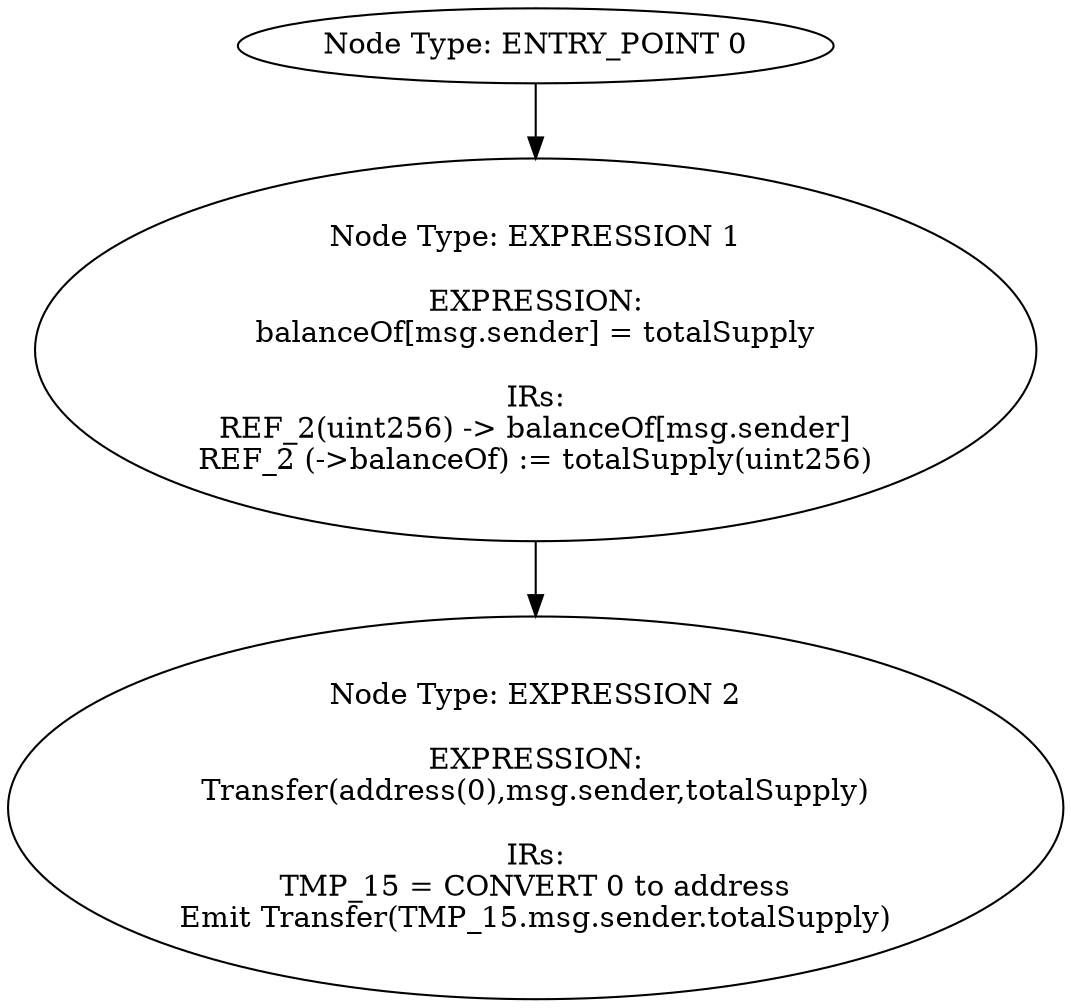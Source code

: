 digraph{
0[label="Node Type: ENTRY_POINT 0
"];
0->1;
1[label="Node Type: EXPRESSION 1

EXPRESSION:
balanceOf[msg.sender] = totalSupply

IRs:
REF_2(uint256) -> balanceOf[msg.sender]
REF_2 (->balanceOf) := totalSupply(uint256)"];
1->2;
2[label="Node Type: EXPRESSION 2

EXPRESSION:
Transfer(address(0),msg.sender,totalSupply)

IRs:
TMP_15 = CONVERT 0 to address
Emit Transfer(TMP_15.msg.sender.totalSupply)"];
}
